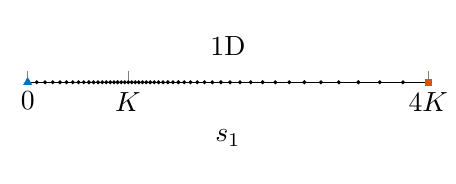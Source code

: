 \rmfamily
\definecolor{mycolor1}{rgb}{0.0,0.447,0.741}%
\definecolor{mycolor2}{rgb}{0.85,0.325,0.098}%
\definecolor{mycolor3}{rgb}{0.929,0.694,0.125}%
%
\begin{tikzpicture}[trim axis left, trim axis right,baseline]

\begin{axis}[%
hide y axis,
width=0.55\textwidth,
y=0.001cm,
xmin=0,
xmax=4,
xtick={0,1,4},
xticklabels={$0$,$K$,$4K$},
axis x line*=bottom,
xlabel={$s_1$},
title={1D}
]
\addplot [color=black,mark size=0.5pt,only marks,mark=*,mark options={solid},forget plot]
  table[row sep=crcr]{%
  0.09	0\\
0.174	0\\
0.251	0\\
0.322	0\\
0.388	0\\
0.45	0\\
0.507	0\\
0.56	0\\
0.611	0\\
0.658	0\\
0.703	0\\
0.745	0\\
0.785	0\\
0.824	0\\
0.862	0\\
0.898	0\\
0.934	0\\
0.969	0\\
1.004	0\\
1.039	0\\
1.074	0\\
1.11	0\\
1.146	0\\
1.184	0\\
1.223	0\\
1.264	0\\
1.307	0\\
1.352	0\\
1.4	0\\
1.451	0\\
1.505	0\\
1.563	0\\
1.626	0\\
1.693	0\\
1.766	0\\
1.844	0\\
1.929	0\\
2.021	0\\
2.12	0\\
2.228	0\\
2.346	0\\
2.473	0\\
2.612	0\\
2.763	0\\
2.928	0\\
3.107	0\\
3.302	0\\
3.515	0\\
3.747	0\\
% 0	0\\
% 0.077	0\\
% 0.151	0\\
% 0.221	0\\
% 0.288	0\\
% 0.353	0\\
% 0.415	0\\
% 0.475	0\\
% 0.533	0\\
% 0.589	0\\
% 0.644	0\\
% 0.697	0\\
% 0.749	0\\
% 0.801	0\\
% 0.851	0\\
% 0.901	0\\
% 0.95	0\\
% 1.0	0\\
% 1.049	0\\
% 1.098	0\\
% 1.148	0\\
% 1.199	0\\
% 1.25	0\\
% 1.302	0\\
% 1.355	0\\
% 1.41	0\\
% 1.466	0\\
% 1.524	0\\
% 1.584	0\\
% 1.646	0\\
% 1.711	0\\
% 1.778	0\\
% 1.848	0\\
% 1.922	0\\
% 1.999	0\\
% 2.08	0\\
% 2.164	0\\
% 2.254	0\\
% 2.348	0\\
% 2.447	0\\
% 2.552	0\\
% 2.662	0\\
% 2.779	0\\
% 2.903	0\\
% 3.033	0\\
% 3.172	0\\
% 3.319	0\\
% 3.474	0\\
% 3.639	0\\
% 3.814	0\\
% 4	0\\
};
\addplot [color=mycolor2,mark size=1pt,only marks,mark=square*,mark options={solid},forget plot]
  table[row sep=crcr]{%
4	0\\
};
\addplot [color=mycolor1,mark size=1pt,only marks,mark=triangle*,mark options={solid,scale=1.5},forget plot]
  table[row sep=crcr]{%
0	0\\
};
\end{axis}
\end{tikzpicture}%
